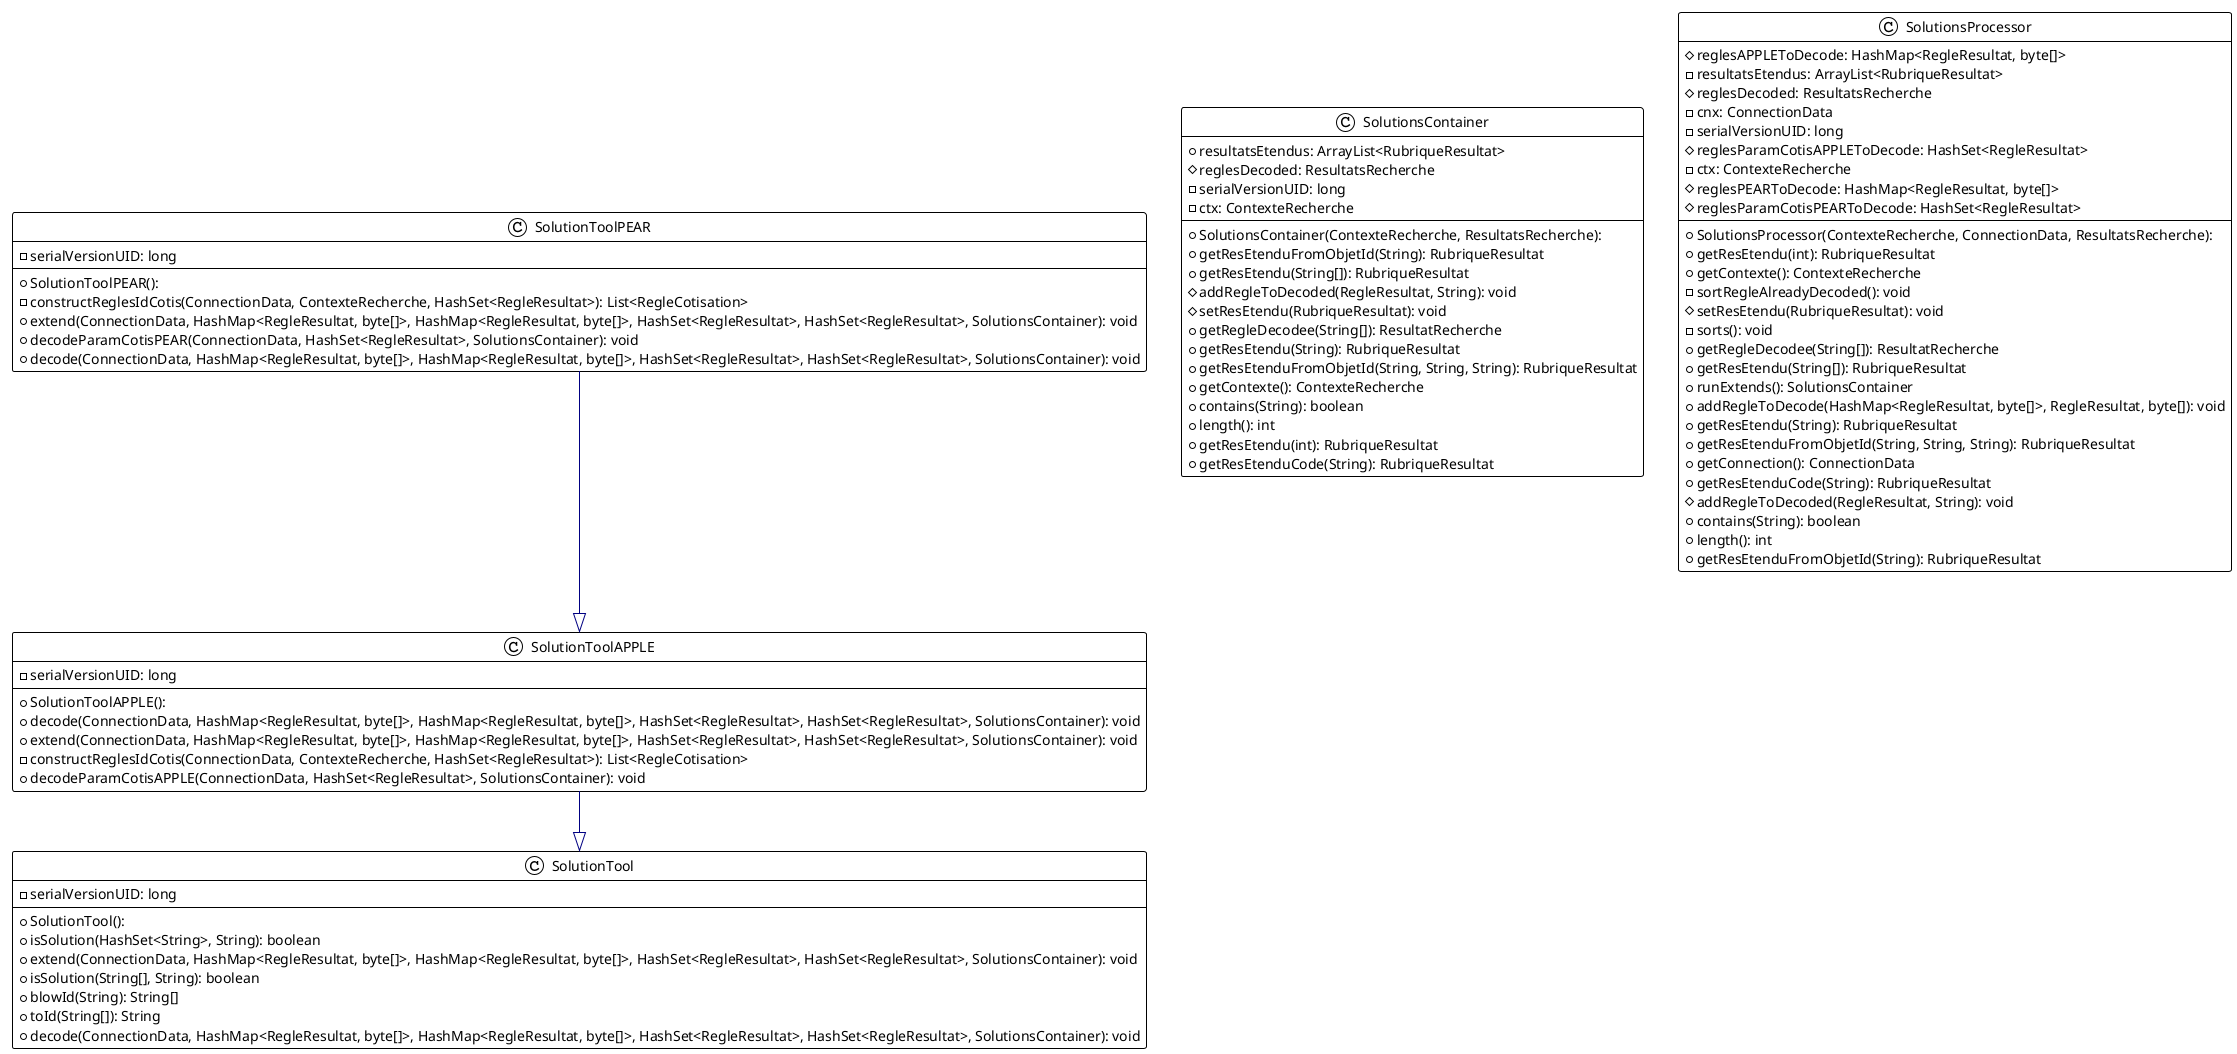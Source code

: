 @startuml Solution Extender

!theme plain
top to bottom direction
skinparam linetype ortho

class SolutionTool {
  + SolutionTool(): 
  - serialVersionUID: long
  + isSolution(HashSet<String>, String): boolean
  + extend(ConnectionData, HashMap<RegleResultat, byte[]>, HashMap<RegleResultat, byte[]>, HashSet<RegleResultat>, HashSet<RegleResultat>, SolutionsContainer): void
  + isSolution(String[], String): boolean
  + blowId(String): String[]
  + toId(String[]): String
  + decode(ConnectionData, HashMap<RegleResultat, byte[]>, HashMap<RegleResultat, byte[]>, HashSet<RegleResultat>, HashSet<RegleResultat>, SolutionsContainer): void
}
class SolutionToolAPPLE {
  + SolutionToolAPPLE(): 
  - serialVersionUID: long
  + decode(ConnectionData, HashMap<RegleResultat, byte[]>, HashMap<RegleResultat, byte[]>, HashSet<RegleResultat>, HashSet<RegleResultat>, SolutionsContainer): void
  + extend(ConnectionData, HashMap<RegleResultat, byte[]>, HashMap<RegleResultat, byte[]>, HashSet<RegleResultat>, HashSet<RegleResultat>, SolutionsContainer): void
  - constructReglesIdCotis(ConnectionData, ContexteRecherche, HashSet<RegleResultat>): List<RegleCotisation>
  + decodeParamCotisAPPLE(ConnectionData, HashSet<RegleResultat>, SolutionsContainer): void
}
class SolutionToolPEAR {
  + SolutionToolPEAR(): 
  - serialVersionUID: long
  - constructReglesIdCotis(ConnectionData, ContexteRecherche, HashSet<RegleResultat>): List<RegleCotisation>
  + extend(ConnectionData, HashMap<RegleResultat, byte[]>, HashMap<RegleResultat, byte[]>, HashSet<RegleResultat>, HashSet<RegleResultat>, SolutionsContainer): void
  + decodeParamCotisPEAR(ConnectionData, HashSet<RegleResultat>, SolutionsContainer): void
  + decode(ConnectionData, HashMap<RegleResultat, byte[]>, HashMap<RegleResultat, byte[]>, HashSet<RegleResultat>, HashSet<RegleResultat>, SolutionsContainer): void
}
class SolutionsContainer {
  + SolutionsContainer(ContexteRecherche, ResultatsRecherche): 
  + resultatsEtendus: ArrayList<RubriqueResultat>
  # reglesDecoded: ResultatsRecherche
  - serialVersionUID: long
  - ctx: ContexteRecherche
  + getResEtenduFromObjetId(String): RubriqueResultat
  + getResEtendu(String[]): RubriqueResultat
  # addRegleToDecoded(RegleResultat, String): void
  # setResEtendu(RubriqueResultat): void
  + getRegleDecodee(String[]): ResultatRecherche
  + getResEtendu(String): RubriqueResultat
  + getResEtenduFromObjetId(String, String, String): RubriqueResultat
  + getContexte(): ContexteRecherche
  + contains(String): boolean
  + length(): int
  + getResEtendu(int): RubriqueResultat
  + getResEtenduCode(String): RubriqueResultat
}
class SolutionsProcessor {
  + SolutionsProcessor(ContexteRecherche, ConnectionData, ResultatsRecherche): 
  # reglesAPPLEToDecode: HashMap<RegleResultat, byte[]>
  - resultatsEtendus: ArrayList<RubriqueResultat>
  # reglesDecoded: ResultatsRecherche
  - cnx: ConnectionData
  - serialVersionUID: long
  # reglesParamCotisAPPLEToDecode: HashSet<RegleResultat>
  - ctx: ContexteRecherche
  # reglesPEARToDecode: HashMap<RegleResultat, byte[]>
  # reglesParamCotisPEARToDecode: HashSet<RegleResultat>
  + getResEtendu(int): RubriqueResultat
  + getContexte(): ContexteRecherche
  - sortRegleAlreadyDecoded(): void
  # setResEtendu(RubriqueResultat): void
  - sorts(): void
  + getRegleDecodee(String[]): ResultatRecherche
  + getResEtendu(String[]): RubriqueResultat
  + runExtends(): SolutionsContainer
  + addRegleToDecode(HashMap<RegleResultat, byte[]>, RegleResultat, byte[]): void
  + getResEtendu(String): RubriqueResultat
  + getResEtenduFromObjetId(String, String, String): RubriqueResultat
  + getConnection(): ConnectionData
  + getResEtenduCode(String): RubriqueResultat
  # addRegleToDecoded(RegleResultat, String): void
  + contains(String): boolean
  + length(): int
  + getResEtenduFromObjetId(String): RubriqueResultat
}

SolutionToolAPPLE   -[#000082,plain]-^  SolutionTool       
SolutionToolPEAR    -[#000082,plain]-^  SolutionToolAPPLE  
@enduml
